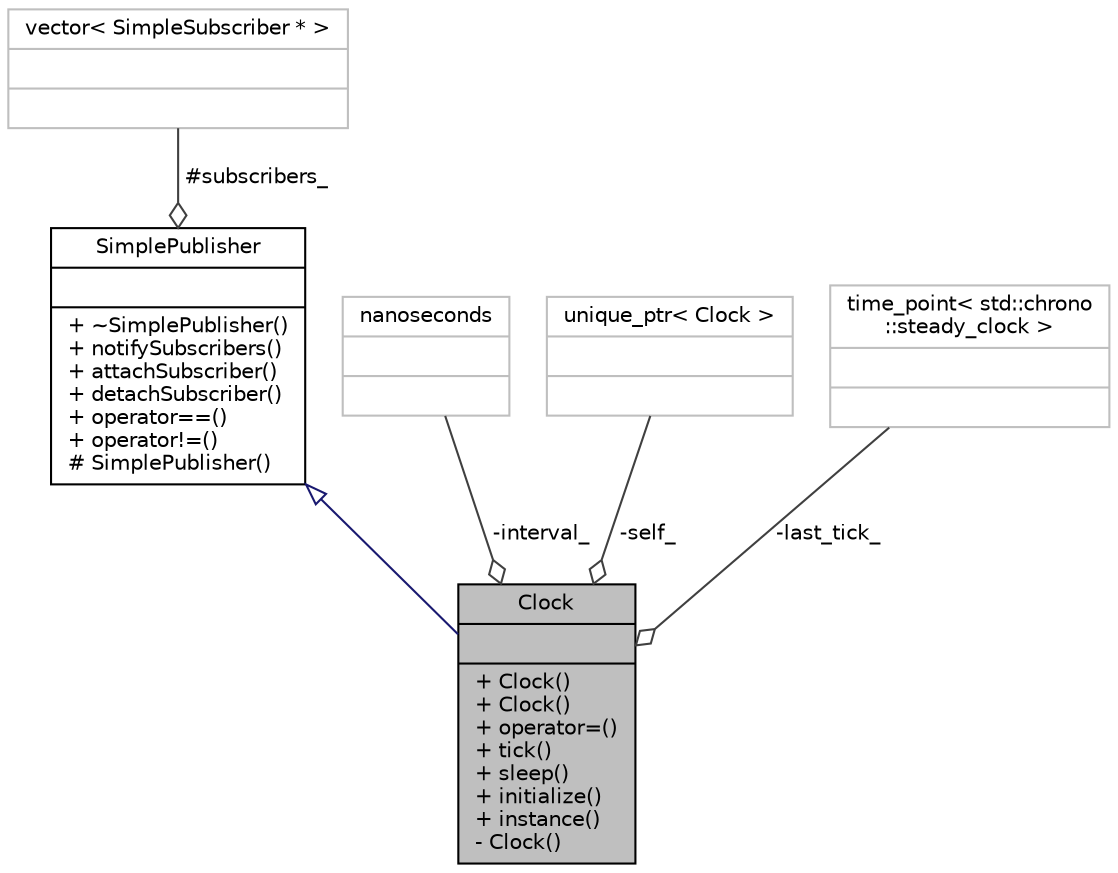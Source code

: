 digraph "Clock"
{
 // INTERACTIVE_SVG=YES
 // LATEX_PDF_SIZE
  bgcolor="transparent";
  edge [fontname="Helvetica",fontsize="10",labelfontname="Helvetica",labelfontsize="10"];
  node [fontname="Helvetica",fontsize="10",shape=record];
  Node1 [label="{Clock\n||+ Clock()\l+ Clock()\l+ operator=()\l+ tick()\l+ sleep()\l+ initialize()\l+ instance()\l- Clock()\l}",height=0.2,width=0.4,color="black", fillcolor="grey75", style="filled", fontcolor="black",tooltip="Represents an externally controlled clock running at a given frequency."];
  Node2 -> Node1 [dir="back",color="midnightblue",fontsize="10",style="solid",arrowtail="onormal",fontname="Helvetica"];
  Node2 [label="{SimplePublisher\n||+ ~SimplePublisher()\l+ notifySubscribers()\l+ attachSubscriber()\l+ detachSubscriber()\l+ operator==()\l+ operator!=()\l# SimplePublisher()\l}",height=0.2,width=0.4,color="black",URL="$class_simple_publisher.html",tooltip=" "];
  Node3 -> Node2 [color="grey25",fontsize="10",style="solid",label=" #subscribers_" ,arrowhead="odiamond",fontname="Helvetica"];
  Node3 [label="{vector\< SimpleSubscriber * \>\n||}",height=0.2,width=0.4,color="grey75",tooltip=" "];
  Node4 -> Node1 [color="grey25",fontsize="10",style="solid",label=" -interval_" ,arrowhead="odiamond",fontname="Helvetica"];
  Node4 [label="{nanoseconds\n||}",height=0.2,width=0.4,color="grey75",tooltip=" "];
  Node5 -> Node1 [color="grey25",fontsize="10",style="solid",label=" -self_" ,arrowhead="odiamond",fontname="Helvetica"];
  Node5 [label="{unique_ptr\< Clock \>\n||}",height=0.2,width=0.4,color="grey75",tooltip=" "];
  Node6 -> Node1 [color="grey25",fontsize="10",style="solid",label=" -last_tick_" ,arrowhead="odiamond",fontname="Helvetica"];
  Node6 [label="{time_point\< std::chrono\l::steady_clock \>\n||}",height=0.2,width=0.4,color="grey75",tooltip=" "];
}
